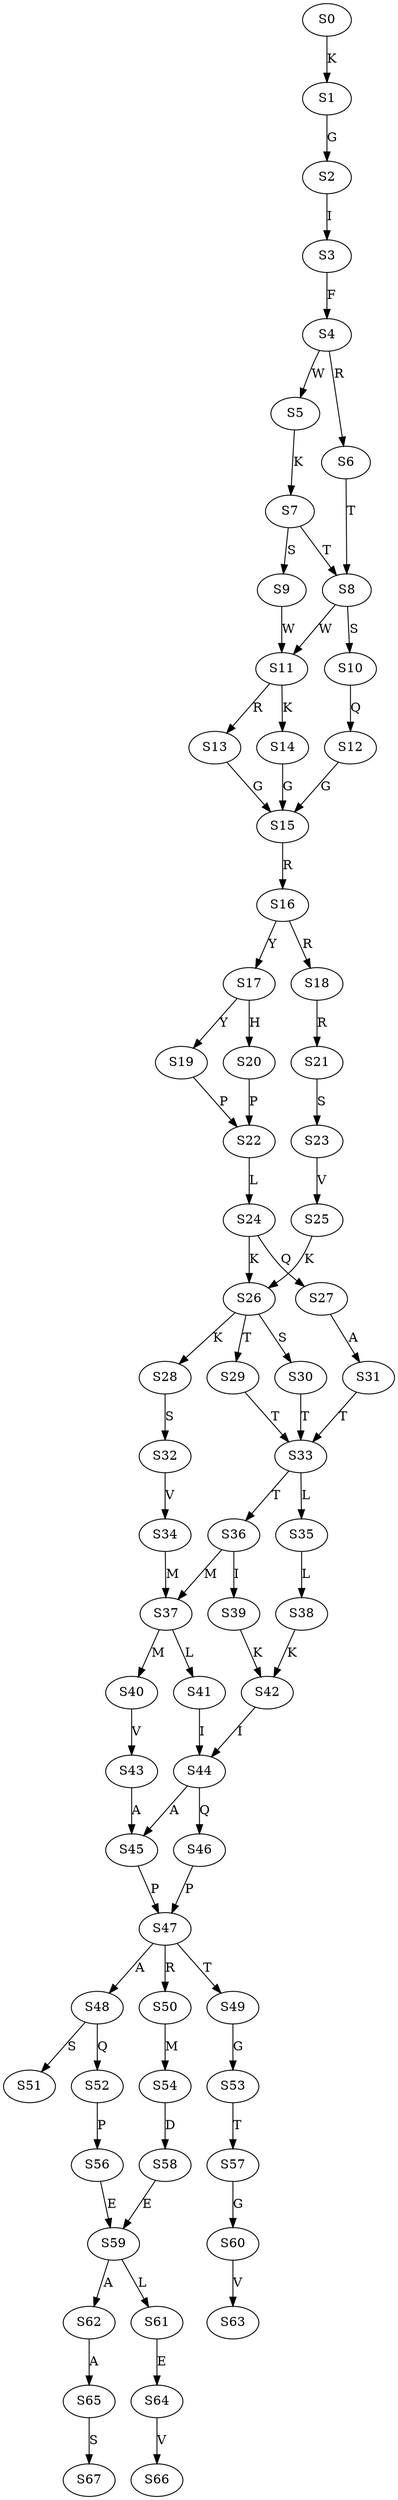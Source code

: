 strict digraph  {
	S0 -> S1 [ label = K ];
	S1 -> S2 [ label = G ];
	S2 -> S3 [ label = I ];
	S3 -> S4 [ label = F ];
	S4 -> S5 [ label = W ];
	S4 -> S6 [ label = R ];
	S5 -> S7 [ label = K ];
	S6 -> S8 [ label = T ];
	S7 -> S9 [ label = S ];
	S7 -> S8 [ label = T ];
	S8 -> S10 [ label = S ];
	S8 -> S11 [ label = W ];
	S9 -> S11 [ label = W ];
	S10 -> S12 [ label = Q ];
	S11 -> S13 [ label = R ];
	S11 -> S14 [ label = K ];
	S12 -> S15 [ label = G ];
	S13 -> S15 [ label = G ];
	S14 -> S15 [ label = G ];
	S15 -> S16 [ label = R ];
	S16 -> S17 [ label = Y ];
	S16 -> S18 [ label = R ];
	S17 -> S19 [ label = Y ];
	S17 -> S20 [ label = H ];
	S18 -> S21 [ label = R ];
	S19 -> S22 [ label = P ];
	S20 -> S22 [ label = P ];
	S21 -> S23 [ label = S ];
	S22 -> S24 [ label = L ];
	S23 -> S25 [ label = V ];
	S24 -> S26 [ label = K ];
	S24 -> S27 [ label = Q ];
	S25 -> S26 [ label = K ];
	S26 -> S28 [ label = K ];
	S26 -> S29 [ label = T ];
	S26 -> S30 [ label = S ];
	S27 -> S31 [ label = A ];
	S28 -> S32 [ label = S ];
	S29 -> S33 [ label = T ];
	S30 -> S33 [ label = T ];
	S31 -> S33 [ label = T ];
	S32 -> S34 [ label = V ];
	S33 -> S35 [ label = L ];
	S33 -> S36 [ label = T ];
	S34 -> S37 [ label = M ];
	S35 -> S38 [ label = L ];
	S36 -> S39 [ label = I ];
	S36 -> S37 [ label = M ];
	S37 -> S40 [ label = M ];
	S37 -> S41 [ label = L ];
	S38 -> S42 [ label = K ];
	S39 -> S42 [ label = K ];
	S40 -> S43 [ label = V ];
	S41 -> S44 [ label = I ];
	S42 -> S44 [ label = I ];
	S43 -> S45 [ label = A ];
	S44 -> S45 [ label = A ];
	S44 -> S46 [ label = Q ];
	S45 -> S47 [ label = P ];
	S46 -> S47 [ label = P ];
	S47 -> S48 [ label = A ];
	S47 -> S49 [ label = T ];
	S47 -> S50 [ label = R ];
	S48 -> S51 [ label = S ];
	S48 -> S52 [ label = Q ];
	S49 -> S53 [ label = G ];
	S50 -> S54 [ label = M ];
	S52 -> S56 [ label = P ];
	S53 -> S57 [ label = T ];
	S54 -> S58 [ label = D ];
	S56 -> S59 [ label = E ];
	S57 -> S60 [ label = G ];
	S58 -> S59 [ label = E ];
	S59 -> S61 [ label = L ];
	S59 -> S62 [ label = A ];
	S60 -> S63 [ label = V ];
	S61 -> S64 [ label = E ];
	S62 -> S65 [ label = A ];
	S64 -> S66 [ label = V ];
	S65 -> S67 [ label = S ];
}
